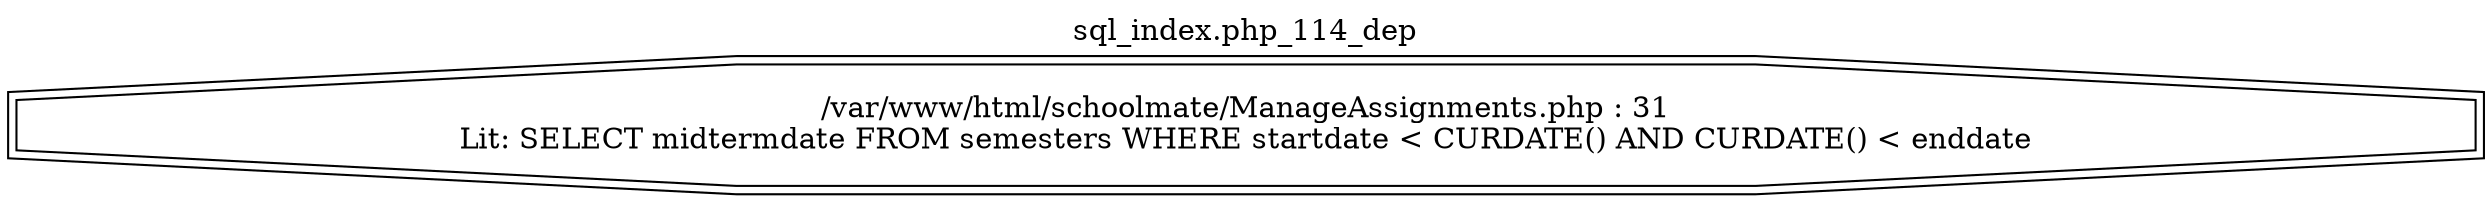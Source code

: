 digraph cfg {
  label="sql_index.php_114_dep";
  labelloc=t;
  n1 [shape=doubleoctagon, label="/var/www/html/schoolmate/ManageAssignments.php : 31\nLit: SELECT midtermdate FROM semesters WHERE startdate < CURDATE() AND CURDATE() < enddate\n"];
}
